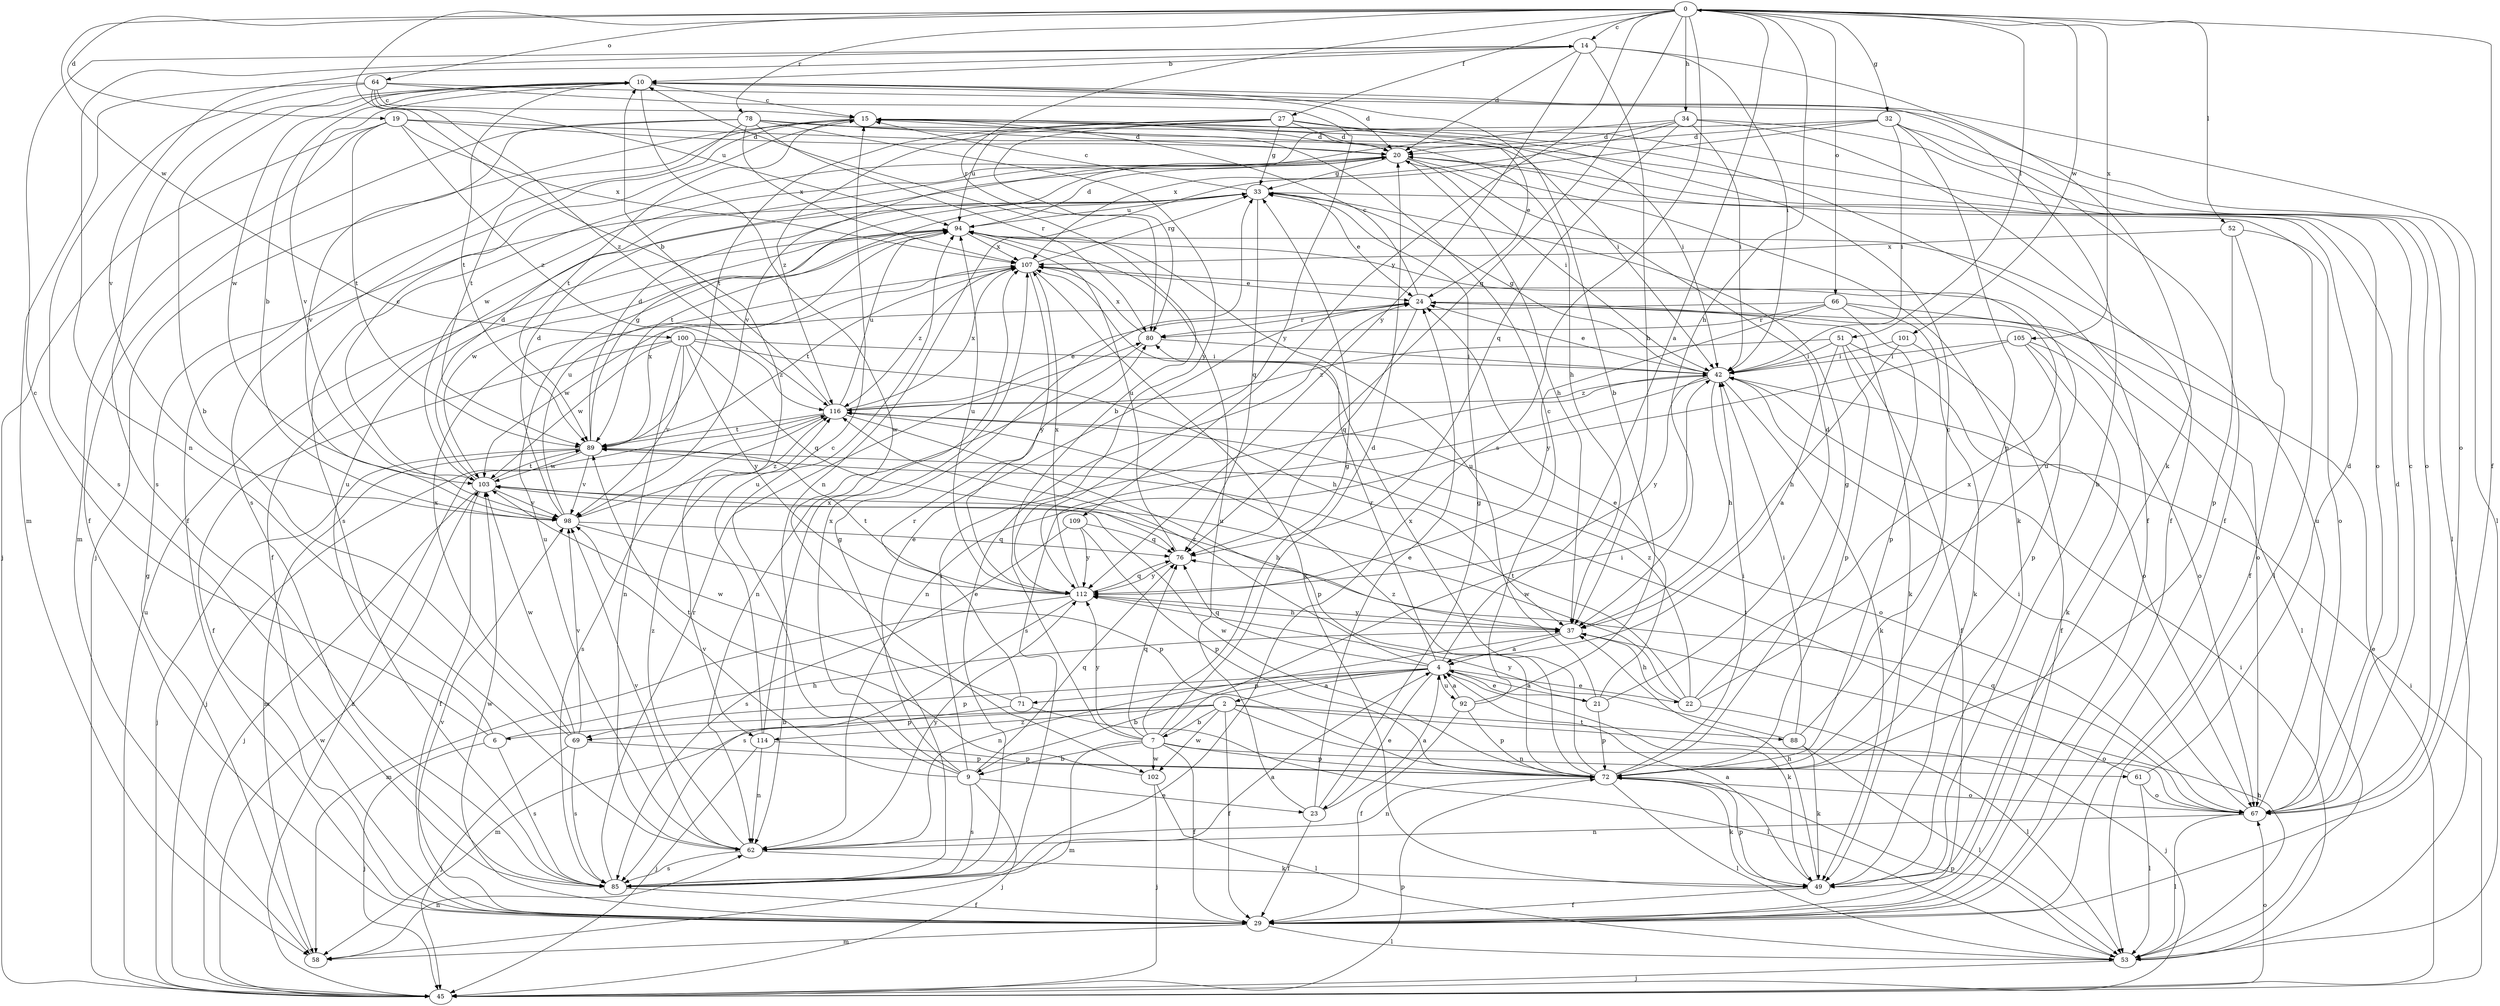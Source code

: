 strict digraph  {
0;
2;
4;
6;
7;
9;
10;
14;
15;
19;
20;
21;
22;
23;
24;
27;
29;
32;
33;
34;
37;
42;
45;
49;
51;
52;
53;
58;
61;
62;
64;
66;
67;
69;
71;
72;
76;
78;
80;
85;
88;
89;
92;
94;
98;
100;
101;
102;
103;
105;
107;
109;
112;
114;
116;
0 -> 14  [label=c];
0 -> 19  [label=d];
0 -> 27  [label=f];
0 -> 29  [label=f];
0 -> 32  [label=g];
0 -> 34  [label=h];
0 -> 37  [label=h];
0 -> 51  [label=l];
0 -> 52  [label=l];
0 -> 64  [label=o];
0 -> 66  [label=o];
0 -> 76  [label=q];
0 -> 78  [label=r];
0 -> 80  [label=r];
0 -> 85  [label=s];
0 -> 100  [label=w];
0 -> 101  [label=w];
0 -> 105  [label=x];
0 -> 109  [label=y];
0 -> 114  [label=z];
2 -> 6  [label=b];
2 -> 7  [label=b];
2 -> 29  [label=f];
2 -> 45  [label=j];
2 -> 67  [label=o];
2 -> 69  [label=p];
2 -> 88  [label=t];
2 -> 102  [label=w];
2 -> 114  [label=z];
4 -> 0  [label=a];
4 -> 2  [label=a];
4 -> 9  [label=b];
4 -> 21  [label=e];
4 -> 22  [label=e];
4 -> 23  [label=e];
4 -> 49  [label=k];
4 -> 69  [label=p];
4 -> 71  [label=p];
4 -> 76  [label=q];
4 -> 80  [label=r];
4 -> 92  [label=u];
4 -> 116  [label=z];
6 -> 14  [label=c];
6 -> 37  [label=h];
6 -> 45  [label=j];
6 -> 85  [label=s];
6 -> 94  [label=u];
7 -> 9  [label=b];
7 -> 10  [label=b];
7 -> 20  [label=d];
7 -> 29  [label=f];
7 -> 33  [label=g];
7 -> 42  [label=i];
7 -> 58  [label=m];
7 -> 61  [label=n];
7 -> 72  [label=p];
7 -> 76  [label=q];
7 -> 102  [label=w];
7 -> 112  [label=y];
9 -> 15  [label=c];
9 -> 23  [label=e];
9 -> 24  [label=e];
9 -> 42  [label=i];
9 -> 45  [label=j];
9 -> 76  [label=q];
9 -> 85  [label=s];
9 -> 98  [label=v];
9 -> 107  [label=x];
10 -> 15  [label=c];
10 -> 20  [label=d];
10 -> 53  [label=l];
10 -> 85  [label=s];
10 -> 89  [label=t];
10 -> 98  [label=v];
10 -> 102  [label=w];
10 -> 103  [label=w];
14 -> 10  [label=b];
14 -> 20  [label=d];
14 -> 37  [label=h];
14 -> 42  [label=i];
14 -> 49  [label=k];
14 -> 62  [label=n];
14 -> 98  [label=v];
14 -> 112  [label=y];
15 -> 20  [label=d];
15 -> 29  [label=f];
15 -> 42  [label=i];
15 -> 45  [label=j];
15 -> 85  [label=s];
15 -> 89  [label=t];
19 -> 20  [label=d];
19 -> 37  [label=h];
19 -> 45  [label=j];
19 -> 58  [label=m];
19 -> 89  [label=t];
19 -> 107  [label=x];
19 -> 116  [label=z];
20 -> 33  [label=g];
20 -> 37  [label=h];
20 -> 42  [label=i];
20 -> 49  [label=k];
20 -> 85  [label=s];
21 -> 4  [label=a];
21 -> 20  [label=d];
21 -> 24  [label=e];
21 -> 72  [label=p];
21 -> 94  [label=u];
22 -> 37  [label=h];
22 -> 53  [label=l];
22 -> 89  [label=t];
22 -> 94  [label=u];
22 -> 103  [label=w];
22 -> 107  [label=x];
22 -> 116  [label=z];
23 -> 4  [label=a];
23 -> 24  [label=e];
23 -> 29  [label=f];
23 -> 33  [label=g];
23 -> 94  [label=u];
24 -> 15  [label=c];
24 -> 49  [label=k];
24 -> 53  [label=l];
24 -> 76  [label=q];
24 -> 80  [label=r];
27 -> 20  [label=d];
27 -> 24  [label=e];
27 -> 29  [label=f];
27 -> 33  [label=g];
27 -> 80  [label=r];
27 -> 89  [label=t];
27 -> 94  [label=u];
27 -> 116  [label=z];
29 -> 53  [label=l];
29 -> 58  [label=m];
29 -> 98  [label=v];
29 -> 103  [label=w];
32 -> 20  [label=d];
32 -> 29  [label=f];
32 -> 42  [label=i];
32 -> 53  [label=l];
32 -> 62  [label=n];
32 -> 72  [label=p];
32 -> 103  [label=w];
33 -> 15  [label=c];
33 -> 24  [label=e];
33 -> 29  [label=f];
33 -> 53  [label=l];
33 -> 76  [label=q];
33 -> 89  [label=t];
33 -> 94  [label=u];
34 -> 20  [label=d];
34 -> 29  [label=f];
34 -> 42  [label=i];
34 -> 67  [label=o];
34 -> 76  [label=q];
34 -> 98  [label=v];
34 -> 107  [label=x];
37 -> 4  [label=a];
37 -> 62  [label=n];
37 -> 112  [label=y];
42 -> 24  [label=e];
42 -> 33  [label=g];
42 -> 37  [label=h];
42 -> 49  [label=k];
42 -> 85  [label=s];
42 -> 112  [label=y];
42 -> 116  [label=z];
45 -> 24  [label=e];
45 -> 42  [label=i];
45 -> 67  [label=o];
45 -> 72  [label=p];
45 -> 94  [label=u];
45 -> 103  [label=w];
45 -> 116  [label=z];
49 -> 4  [label=a];
49 -> 10  [label=b];
49 -> 29  [label=f];
49 -> 37  [label=h];
49 -> 72  [label=p];
51 -> 4  [label=a];
51 -> 29  [label=f];
51 -> 42  [label=i];
51 -> 67  [label=o];
51 -> 72  [label=p];
51 -> 116  [label=z];
52 -> 29  [label=f];
52 -> 67  [label=o];
52 -> 72  [label=p];
52 -> 107  [label=x];
53 -> 37  [label=h];
53 -> 42  [label=i];
53 -> 45  [label=j];
53 -> 72  [label=p];
58 -> 33  [label=g];
58 -> 62  [label=n];
61 -> 20  [label=d];
61 -> 53  [label=l];
61 -> 67  [label=o];
61 -> 89  [label=t];
62 -> 49  [label=k];
62 -> 85  [label=s];
62 -> 94  [label=u];
62 -> 98  [label=v];
62 -> 112  [label=y];
62 -> 116  [label=z];
64 -> 15  [label=c];
64 -> 58  [label=m];
64 -> 67  [label=o];
64 -> 85  [label=s];
64 -> 94  [label=u];
64 -> 112  [label=y];
64 -> 116  [label=z];
66 -> 49  [label=k];
66 -> 67  [label=o];
66 -> 72  [label=p];
66 -> 80  [label=r];
66 -> 103  [label=w];
66 -> 112  [label=y];
67 -> 15  [label=c];
67 -> 20  [label=d];
67 -> 42  [label=i];
67 -> 53  [label=l];
67 -> 62  [label=n];
67 -> 76  [label=q];
67 -> 94  [label=u];
69 -> 10  [label=b];
69 -> 45  [label=j];
69 -> 72  [label=p];
69 -> 85  [label=s];
69 -> 98  [label=v];
69 -> 103  [label=w];
69 -> 107  [label=x];
71 -> 53  [label=l];
71 -> 58  [label=m];
71 -> 80  [label=r];
71 -> 103  [label=w];
72 -> 33  [label=g];
72 -> 42  [label=i];
72 -> 49  [label=k];
72 -> 53  [label=l];
72 -> 62  [label=n];
72 -> 67  [label=o];
72 -> 103  [label=w];
72 -> 107  [label=x];
72 -> 116  [label=z];
76 -> 94  [label=u];
76 -> 112  [label=y];
78 -> 20  [label=d];
78 -> 29  [label=f];
78 -> 42  [label=i];
78 -> 67  [label=o];
78 -> 80  [label=r];
78 -> 89  [label=t];
78 -> 98  [label=v];
78 -> 107  [label=x];
78 -> 112  [label=y];
80 -> 42  [label=i];
80 -> 62  [label=n];
80 -> 107  [label=x];
85 -> 4  [label=a];
85 -> 24  [label=e];
85 -> 29  [label=f];
85 -> 33  [label=g];
85 -> 80  [label=r];
88 -> 15  [label=c];
88 -> 42  [label=i];
88 -> 49  [label=k];
88 -> 53  [label=l];
88 -> 112  [label=y];
89 -> 20  [label=d];
89 -> 33  [label=g];
89 -> 45  [label=j];
89 -> 58  [label=m];
89 -> 98  [label=v];
89 -> 103  [label=w];
89 -> 107  [label=x];
92 -> 4  [label=a];
92 -> 10  [label=b];
92 -> 15  [label=c];
92 -> 29  [label=f];
92 -> 72  [label=p];
94 -> 20  [label=d];
94 -> 103  [label=w];
94 -> 107  [label=x];
98 -> 10  [label=b];
98 -> 20  [label=d];
98 -> 72  [label=p];
98 -> 76  [label=q];
98 -> 94  [label=u];
98 -> 116  [label=z];
100 -> 29  [label=f];
100 -> 37  [label=h];
100 -> 42  [label=i];
100 -> 62  [label=n];
100 -> 76  [label=q];
100 -> 98  [label=v];
100 -> 103  [label=w];
100 -> 112  [label=y];
101 -> 29  [label=f];
101 -> 37  [label=h];
101 -> 42  [label=i];
102 -> 45  [label=j];
102 -> 53  [label=l];
102 -> 89  [label=t];
103 -> 15  [label=c];
103 -> 20  [label=d];
103 -> 29  [label=f];
103 -> 37  [label=h];
103 -> 45  [label=j];
103 -> 89  [label=t];
103 -> 98  [label=v];
105 -> 42  [label=i];
105 -> 49  [label=k];
105 -> 62  [label=n];
105 -> 67  [label=o];
105 -> 72  [label=p];
107 -> 24  [label=e];
107 -> 33  [label=g];
107 -> 49  [label=k];
107 -> 89  [label=t];
107 -> 112  [label=y];
107 -> 116  [label=z];
109 -> 72  [label=p];
109 -> 76  [label=q];
109 -> 85  [label=s];
109 -> 112  [label=y];
112 -> 37  [label=h];
112 -> 58  [label=m];
112 -> 76  [label=q];
112 -> 85  [label=s];
112 -> 89  [label=t];
112 -> 94  [label=u];
112 -> 107  [label=x];
114 -> 45  [label=j];
114 -> 62  [label=n];
114 -> 72  [label=p];
114 -> 94  [label=u];
114 -> 107  [label=x];
116 -> 10  [label=b];
116 -> 24  [label=e];
116 -> 45  [label=j];
116 -> 67  [label=o];
116 -> 72  [label=p];
116 -> 85  [label=s];
116 -> 89  [label=t];
116 -> 94  [label=u];
116 -> 107  [label=x];
}
